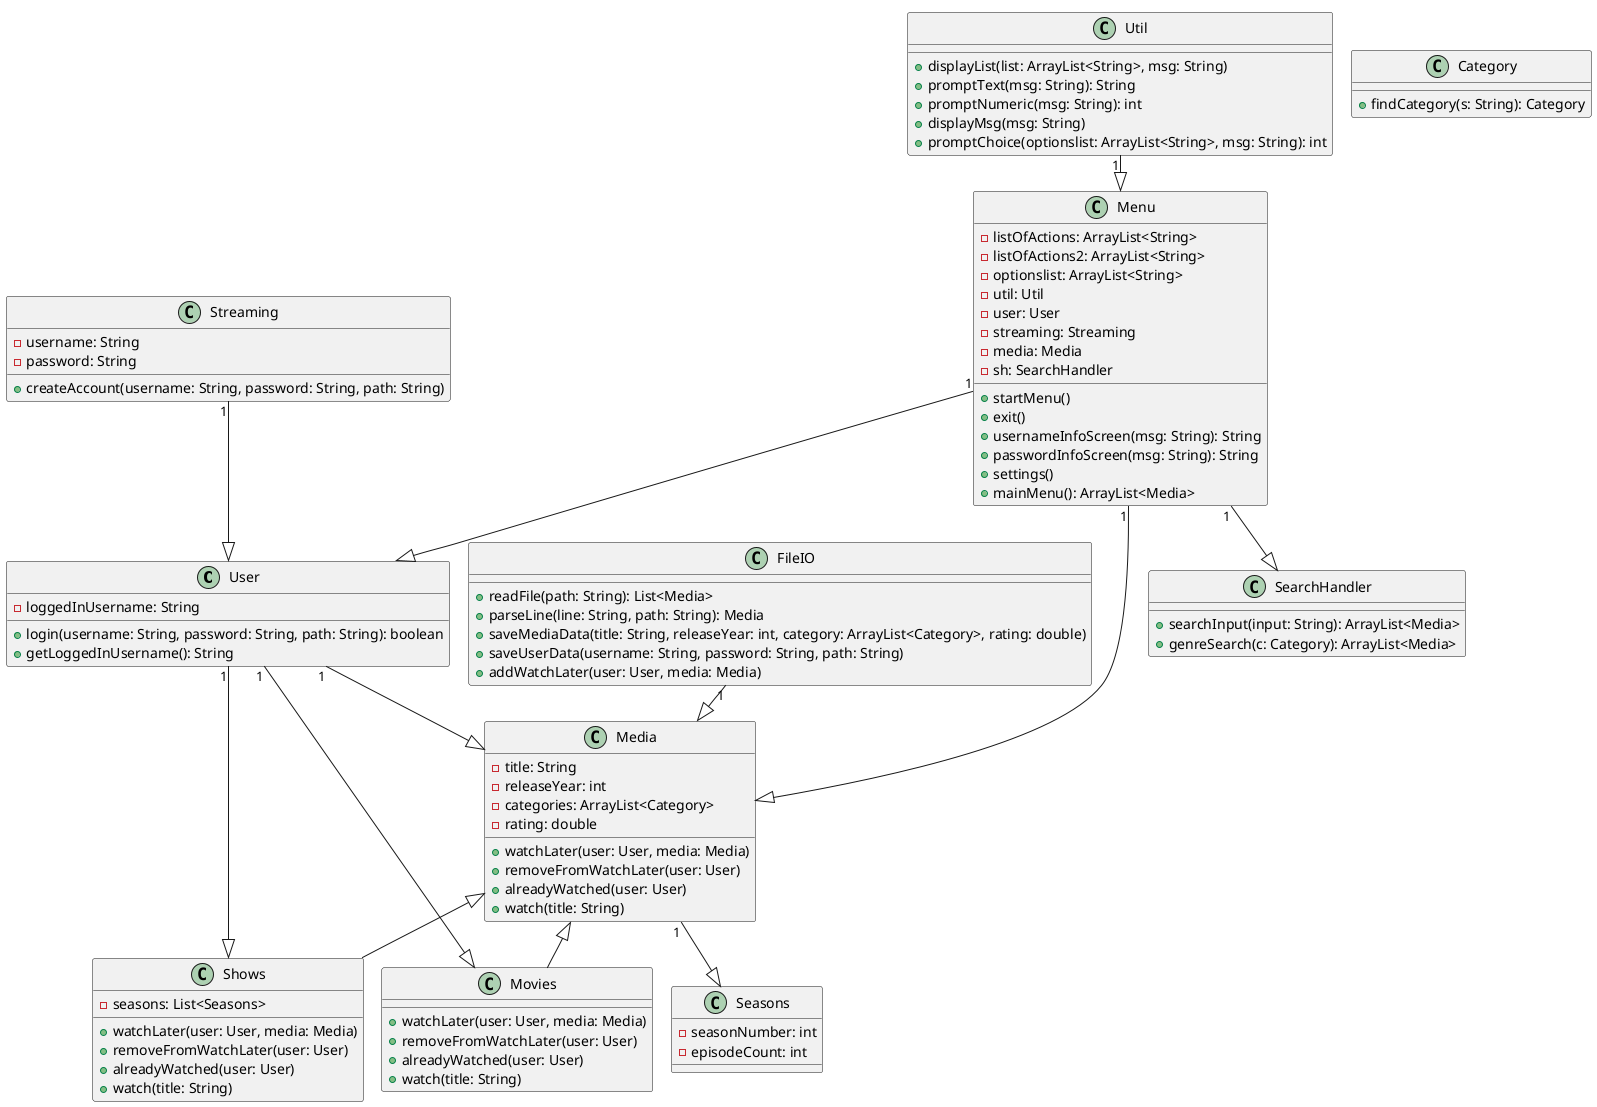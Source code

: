 @startuml
!pragma layout smetana
class User {
    - loggedInUsername: String

    + login(username: String, password: String, path: String): boolean
    + getLoggedInUsername(): String
}

class Media {
    - title: String
    - releaseYear: int
    - categories: ArrayList<Category>
    - rating: double

    + watchLater(user: User, media: Media)
    + removeFromWatchLater(user: User)
    + alreadyWatched(user: User)
    + watch(title: String)
}

class Movies extends Media {
    + watchLater(user: User, media: Media)
    + removeFromWatchLater(user: User)
    + alreadyWatched(user: User)
    + watch(title: String)
}

class Shows extends Media {
    - seasons: List<Seasons>

    + watchLater(user: User, media: Media)
    + removeFromWatchLater(user: User)
    + alreadyWatched(user: User)
    + watch(title: String)
}

class Seasons {
    - seasonNumber: int
    - episodeCount: int
}

class Category {
    + findCategory(s: String): Category
}

class Streaming {
    - username: String
    - password: String

    + createAccount(username: String, password: String, path: String)
}

class FileIO {
    + readFile(path: String): List<Media>
    + parseLine(line: String, path: String): Media
    + saveMediaData(title: String, releaseYear: int, category: ArrayList<Category>, rating: double)
    + saveUserData(username: String, password: String, path: String)
    + addWatchLater(user: User, media: Media)
}

class Util {
    + displayList(list: ArrayList<String>, msg: String)
    + promptText(msg: String): String
    + promptNumeric(msg: String): int
    + displayMsg(msg: String)
    + promptChoice(optionslist: ArrayList<String>, msg: String): int
}

class Menu {
    - listOfActions: ArrayList<String>
    - listOfActions2: ArrayList<String>
    - optionslist: ArrayList<String>
    - util: Util
    - user: User
    - streaming: Streaming
    - media: Media
    - sh: SearchHandler

    + startMenu()
    + exit()
    + usernameInfoScreen(msg: String): String
    + passwordInfoScreen(msg: String): String
    + settings()
    + mainMenu(): ArrayList<Media>
}

class SearchHandler {
    + searchInput(input: String): ArrayList<Media>
    + genreSearch(c: Category): ArrayList<Media>
}


User "1" --|> Media
User "1" --|> Movies
User "1" --|> Shows
Media "1" --|> Seasons
Streaming "1" --|> User
FileIO "1" --|> Media
Menu "1" --|> User
Menu "1" --|> Media
Menu "1" --|> SearchHandler
Util "1" --|> Menu

@enduml
